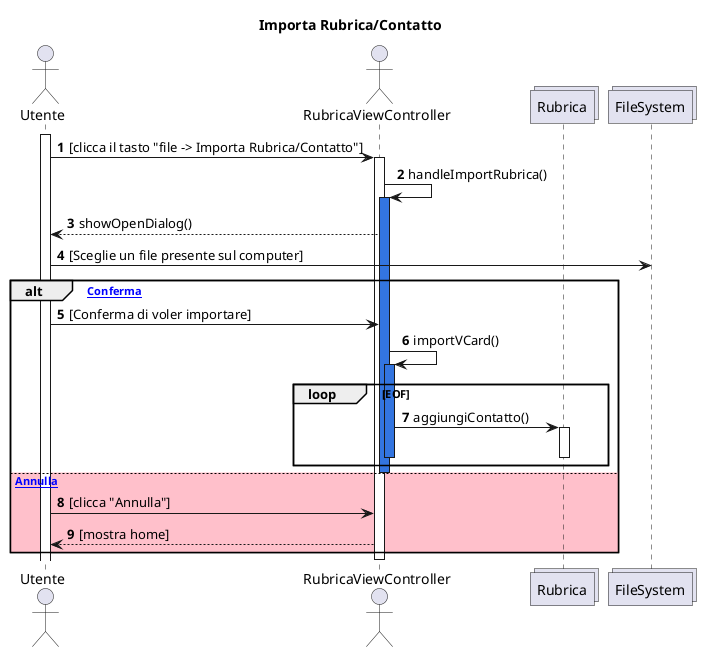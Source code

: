@startuml Import
  title Importa Rubrica/Contatto
  autonumber
  
  actor Utente
  actor RubricaViewController
  collections Rubrica
  collections FileSystem
  
  activate Utente
    Utente->RubricaViewController:[clicca il tasto "file -> Importa Rubrica/Contatto"]
    activate RubricaViewController
    RubricaViewController -> RubricaViewController : handleImportRubrica()
    activate RubricaViewController #3375E0
    RubricaViewController --> Utente : showOpenDialog()
    Utente -> FileSystem : [Sceglie un file presente sul computer] 
    
    alt [Conferma]
      Utente -> RubricaViewController : [Conferma di voler importare] 
      RubricaViewController -> RubricaViewController : importVCard()
      activate RubricaViewController #3375E0
        loop EOF
            RubricaViewController -> Rubrica : aggiungiContatto()
            activate Rubrica
            deactivate RubricaViewController 
            deactivate Rubrica
        end
      deactivate RubricaViewController 

    else #pink [Annulla]
      Utente -> RubricaViewController : [clicca "Annulla"]
      RubricaViewController --> Utente : [mostra home]
    end
      deactivate RubricaViewController 
@enduml